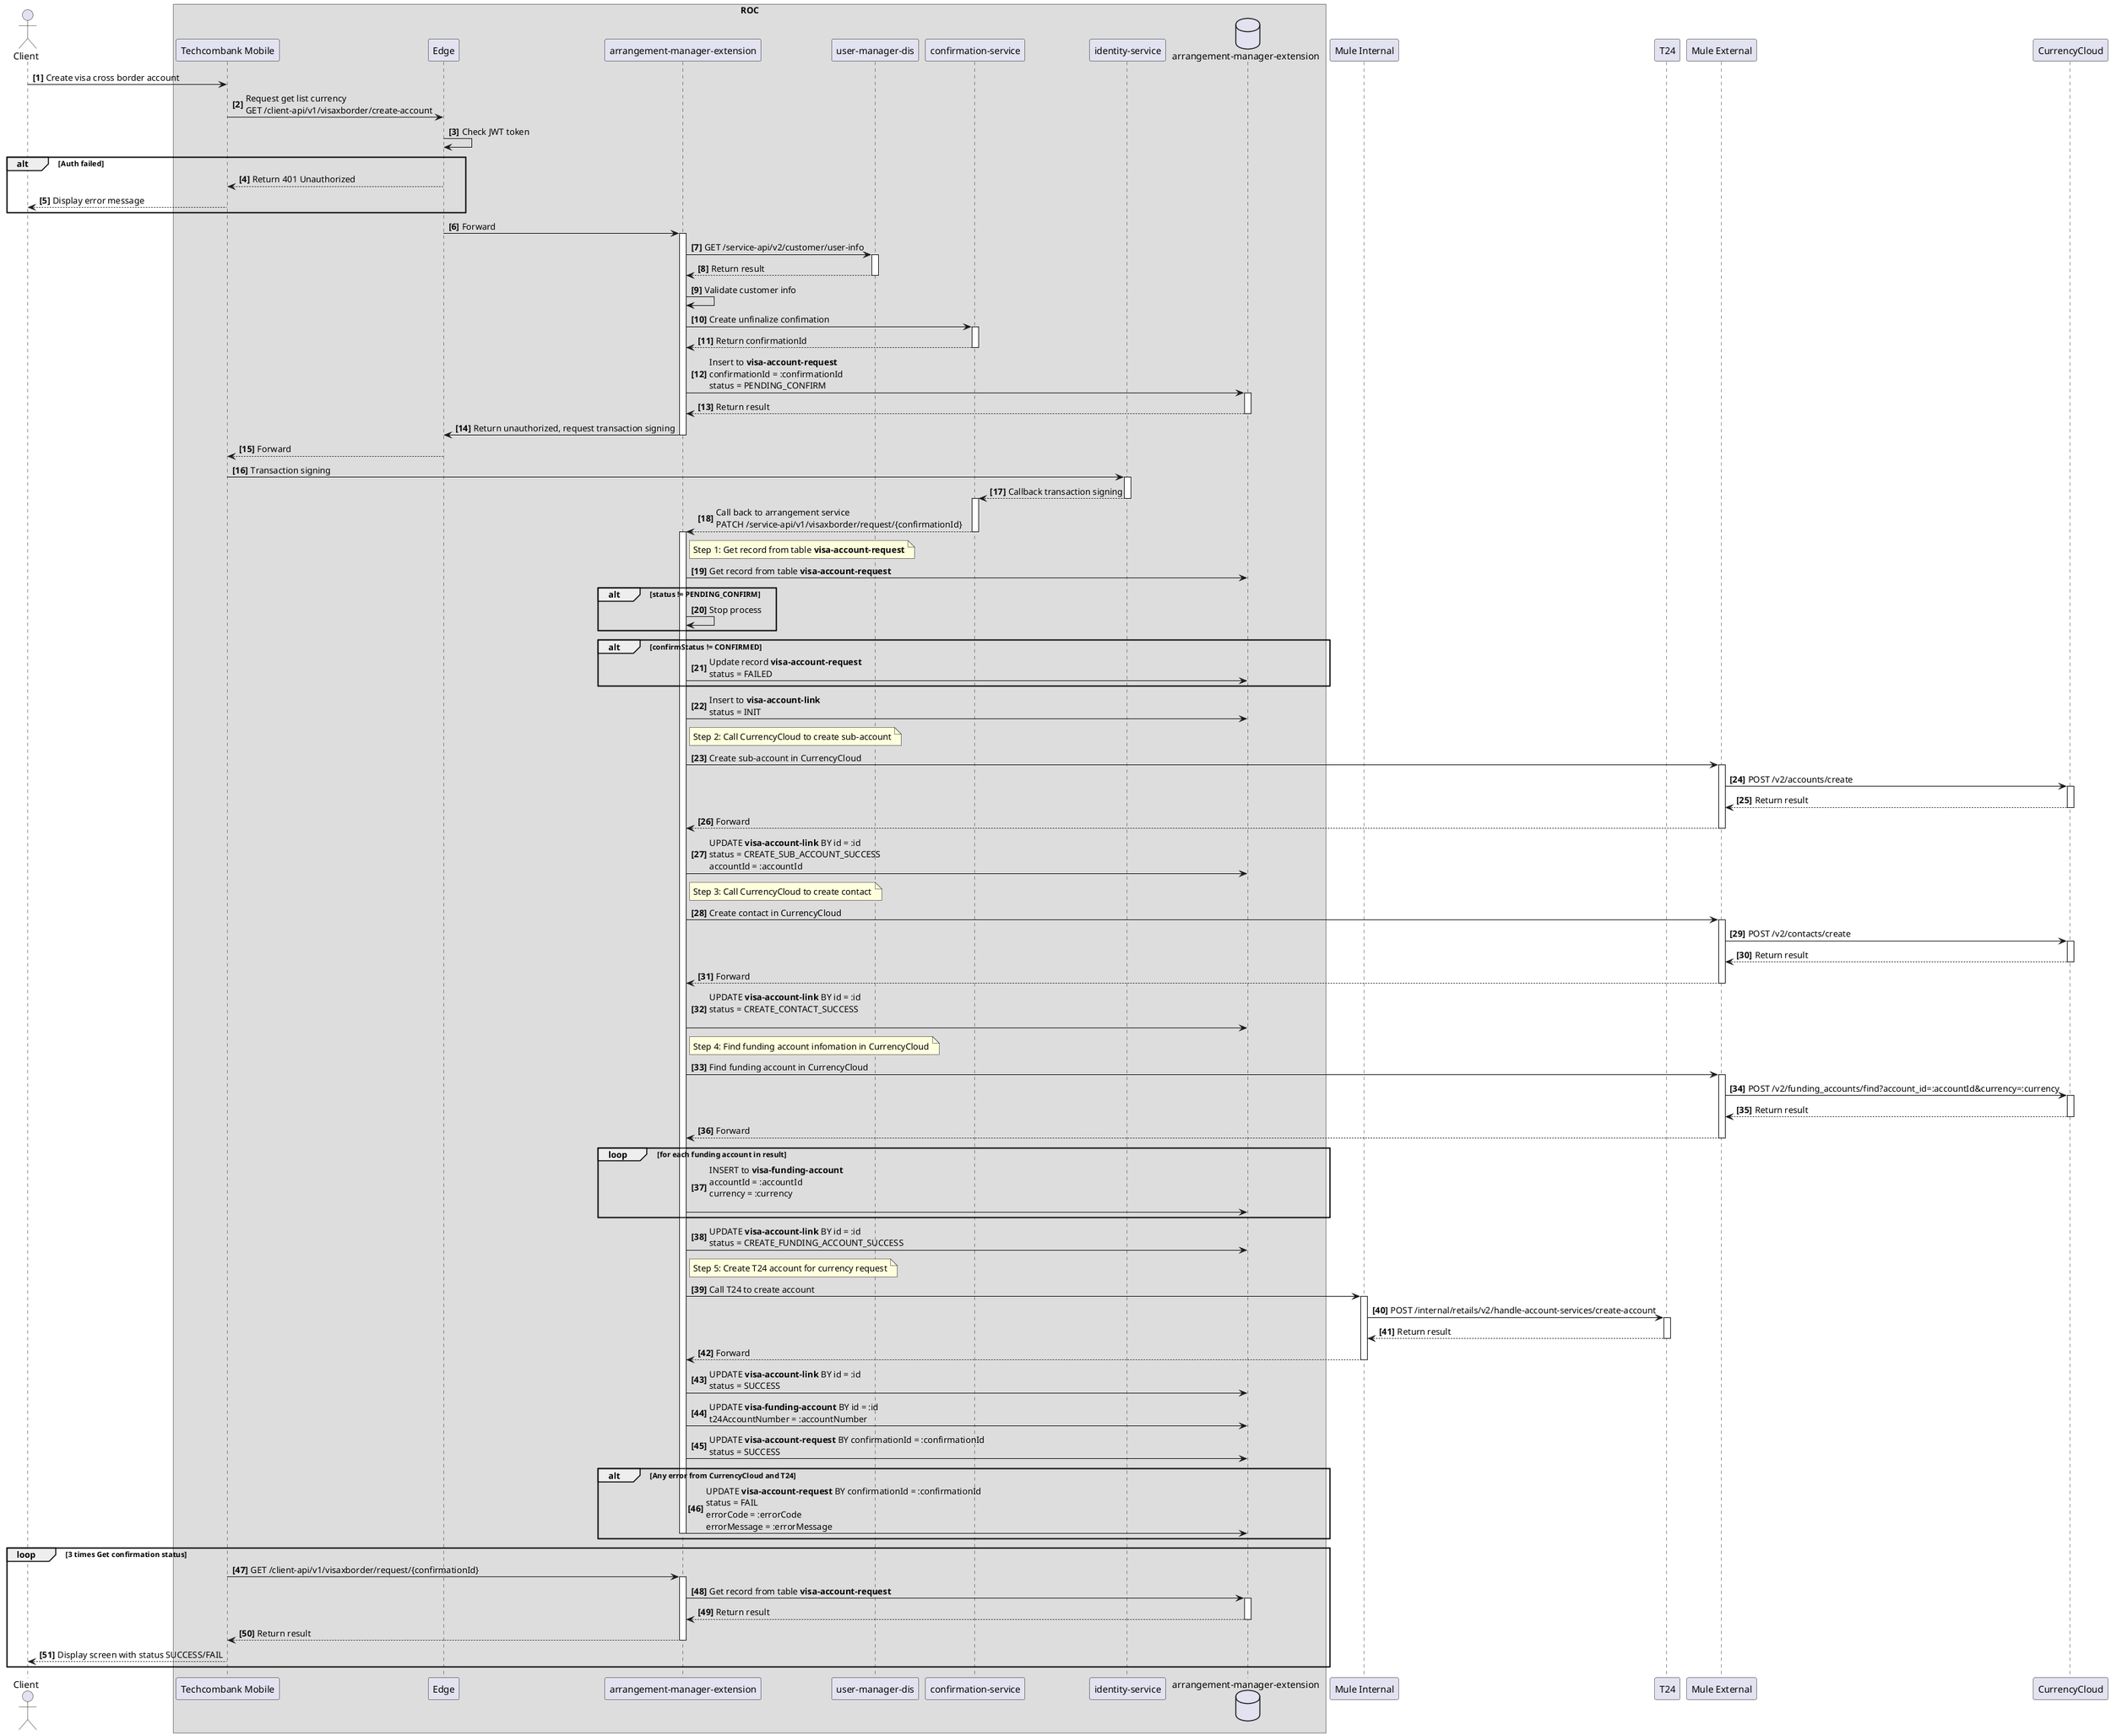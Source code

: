@startuml Onboard Account Flow first time

autonumber "<b>[0]"
actor Client
box ROC
participant "Techcombank Mobile" as TCB
participant "Edge" as EDGE
participant "arrangement-manager-extension" as AME
participant "user-manager-dis" as UMD
participant "confirmation-service" as CMS
participant "identity-service" as IDS
database "arrangement-manager-extension" as DB
end box
participant "Mule Internal" as MI
participant "T24" as T24
participant "Mule External" as ME
participant "CurrencyCloud" as CC

Client -> TCB: Create visa cross border account
TCB -> EDGE: Request get list currency\nGET /client-api/v1/visaxborder/create-account
EDGE -> EDGE: Check JWT token
alt Auth failed
    EDGE --> TCB: Return 401 Unauthorized
    TCB --> Client: Display error message
end
EDGE -> AME: Forward
activate AME
AME -> UMD: GET /service-api/v2/customer/user-info
activate UMD
UMD --> AME: Return result
deactivate UMD
AME -> AME: Validate customer info
AME -> CMS: Create unfinalize confimation
activate CMS
CMS --> AME: Return confirmationId
deactivate CMS
AME -> DB: Insert to <b>visa-account-request</b>\nconfirmationId = :confirmationId \nstatus = PENDING_CONFIRM
activate DB
DB --> AME: Return result
deactivate DB
AME -> EDGE: Return unauthorized, request transaction signing
deactivate AME
EDGE --> TCB: Forward
TCB -> IDS: Transaction signing
activate IDS
IDS --> CMS: Callback transaction signing
deactivate IDS
activate CMS
CMS --> AME: Call back to arrangement service\nPATCH /service-api/v1/visaxborder/request/{confirmationId}
deactivate CMS

activate AME
note right of AME
Step 1: Get record from table <b>visa-account-request</b>
end note
AME -> DB: Get record from table <b>visa-account-request</b>

alt status != PENDING_CONFIRM
    AME -> AME: Stop process
end

alt confirmStatus != CONFIRMED
    AME -> DB: Update record <b>visa-account-request</b>\nstatus = FAILED
end

AME -> DB: Insert to <b>visa-account-link</b>\nstatus = INIT

note right of AME
Step 2: Call CurrencyCloud to create sub-account
end note
AME -> ME: Create sub-account in CurrencyCloud
activate ME
ME -> CC: POST /v2/accounts/create
activate CC
CC --> ME: Return result
deactivate CC
ME --> AME: Forward
deactivate ME
AME -> DB: UPDATE <b>visa-account-link</b> BY id = :id\nstatus = CREATE_SUB_ACCOUNT_SUCCESS\naccountId = :accountId

note right of AME
Step 3: Call CurrencyCloud to create contact
end note
AME -> ME: Create contact in CurrencyCloud
activate ME
ME -> CC: POST /v2/contacts/create
activate CC
CC --> ME: Return result
deactivate CC
ME --> AME: Forward
deactivate ME
AME -> DB: UPDATE <b>visa-account-link</b> BY id = :id\nstatus = CREATE_CONTACT_SUCCESS\n

note right of AME
Step 4: Find funding account infomation in CurrencyCloud
end note
AME -> ME: Find funding account in CurrencyCloud
activate ME
ME -> CC: POST /v2/funding_accounts/find?account_id=:accountId&currency=:currency
activate CC
CC --> ME: Return result
deactivate CC
ME --> AME: Forward
deactivate ME
loop for each funding account in result
    AME -> DB: INSERT to <b>visa-funding-account</b>\naccountId = :accountId\ncurrency = :currency\n
end
AME -> DB: UPDATE <b>visa-account-link</b> BY id = :id\nstatus = CREATE_FUNDING_ACCOUNT_SUCCESS

note right of AME
Step 5: Create T24 account for currency request
end note
AME -> MI: Call T24 to create account
activate MI
MI -> T24: POST /internal/retails/v2/handle-account-services/create-account
activate T24
T24 --> MI: Return result
deactivate T24
MI --> AME: Forward
deactivate MI
AME -> DB: UPDATE <b>visa-account-link</b> BY id = :id\nstatus = SUCCESS
AME -> DB: UPDATE <b>visa-funding-account</b> BY id = :id\nt24AccountNumber = :accountNumber
AME -> DB: UPDATE <b>visa-account-request</b> BY confirmationId = :confirmationId\nstatus = SUCCESS

alt Any error from CurrencyCloud and T24
    AME -> DB: UPDATE <b>visa-account-request</b> BY confirmationId = :confirmationId\nstatus = FAIL\nerrorCode = :errorCode\nerrorMessage = :errorMessage
    deactivate AME
end

loop 3 times Get confirmation status
TCB -> AME: GET /client-api/v1/visaxborder/request/{confirmationId}
activate AME
AME -> DB: Get record from table <b>visa-account-request</b>
activate DB
DB --> AME: Return result
deactivate DB
AME --> TCB: Return result
deactivate AME
TCB --> Client: Display screen with status SUCCESS/FAIL
end

@enduml
